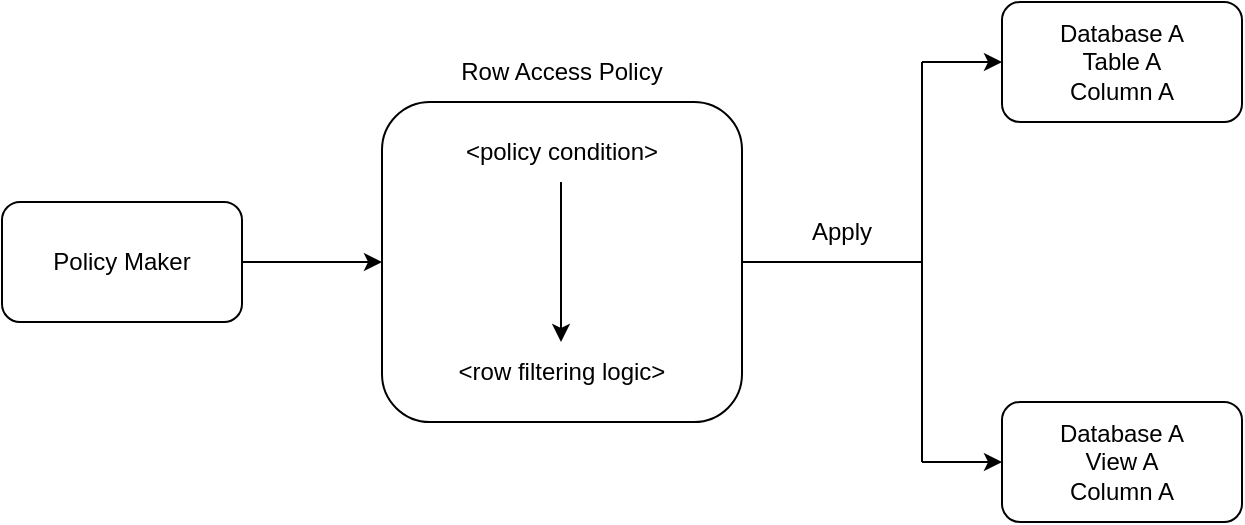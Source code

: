 <mxfile version="23.1.2" type="github">
  <diagram name="Page-1" id="_GPJJrfROHcFQs_7IgmY">
    <mxGraphModel dx="536" dy="741" grid="1" gridSize="10" guides="1" tooltips="1" connect="1" arrows="1" fold="1" page="1" pageScale="1" pageWidth="850" pageHeight="1100" math="0" shadow="0">
      <root>
        <mxCell id="0" />
        <mxCell id="1" parent="0" />
        <mxCell id="cqCxWZfr9Sn0LuLTil10-1" value="Policy Maker" style="rounded=1;whiteSpace=wrap;html=1;" vertex="1" parent="1">
          <mxGeometry x="40" y="650" width="120" height="60" as="geometry" />
        </mxCell>
        <mxCell id="cqCxWZfr9Sn0LuLTil10-2" value="" style="rounded=1;whiteSpace=wrap;html=1;" vertex="1" parent="1">
          <mxGeometry x="230" y="600" width="180" height="160" as="geometry" />
        </mxCell>
        <mxCell id="cqCxWZfr9Sn0LuLTil10-3" value="Database A&lt;br&gt;Table A&lt;br&gt;Column A" style="rounded=1;whiteSpace=wrap;html=1;" vertex="1" parent="1">
          <mxGeometry x="540" y="550" width="120" height="60" as="geometry" />
        </mxCell>
        <mxCell id="cqCxWZfr9Sn0LuLTil10-4" value="Database A&lt;br&gt;View A&lt;br&gt;Column A" style="rounded=1;whiteSpace=wrap;html=1;" vertex="1" parent="1">
          <mxGeometry x="540" y="750" width="120" height="60" as="geometry" />
        </mxCell>
        <mxCell id="cqCxWZfr9Sn0LuLTil10-5" value="Row Access Policy" style="text;html=1;strokeColor=none;fillColor=none;align=center;verticalAlign=middle;whiteSpace=wrap;rounded=0;" vertex="1" parent="1">
          <mxGeometry x="265" y="570" width="110" height="30" as="geometry" />
        </mxCell>
        <mxCell id="cqCxWZfr9Sn0LuLTil10-6" value="&amp;lt;policy condition&amp;gt;" style="text;html=1;strokeColor=none;fillColor=none;align=center;verticalAlign=middle;whiteSpace=wrap;rounded=0;" vertex="1" parent="1">
          <mxGeometry x="260" y="610" width="120" height="30" as="geometry" />
        </mxCell>
        <mxCell id="cqCxWZfr9Sn0LuLTil10-7" value="&amp;lt;row filtering logic&amp;gt;" style="text;html=1;strokeColor=none;fillColor=none;align=center;verticalAlign=middle;whiteSpace=wrap;rounded=0;" vertex="1" parent="1">
          <mxGeometry x="260" y="720" width="120" height="30" as="geometry" />
        </mxCell>
        <mxCell id="cqCxWZfr9Sn0LuLTil10-8" value="" style="endArrow=classic;html=1;rounded=0;exitX=1;exitY=0.5;exitDx=0;exitDy=0;entryX=0;entryY=0.5;entryDx=0;entryDy=0;" edge="1" parent="1" source="cqCxWZfr9Sn0LuLTil10-1" target="cqCxWZfr9Sn0LuLTil10-2">
          <mxGeometry width="50" height="50" relative="1" as="geometry">
            <mxPoint x="160" y="870" as="sourcePoint" />
            <mxPoint x="210" y="820" as="targetPoint" />
          </mxGeometry>
        </mxCell>
        <mxCell id="cqCxWZfr9Sn0LuLTil10-9" value="" style="endArrow=classic;html=1;rounded=0;" edge="1" parent="1">
          <mxGeometry width="50" height="50" relative="1" as="geometry">
            <mxPoint x="500" y="580" as="sourcePoint" />
            <mxPoint x="540" y="580" as="targetPoint" />
          </mxGeometry>
        </mxCell>
        <mxCell id="cqCxWZfr9Sn0LuLTil10-11" value="" style="endArrow=classic;html=1;rounded=0;" edge="1" parent="1">
          <mxGeometry width="50" height="50" relative="1" as="geometry">
            <mxPoint x="500" y="780" as="sourcePoint" />
            <mxPoint x="540" y="780" as="targetPoint" />
          </mxGeometry>
        </mxCell>
        <mxCell id="cqCxWZfr9Sn0LuLTil10-12" value="" style="endArrow=none;html=1;rounded=0;" edge="1" parent="1">
          <mxGeometry width="50" height="50" relative="1" as="geometry">
            <mxPoint x="500" y="780" as="sourcePoint" />
            <mxPoint x="500" y="580" as="targetPoint" />
          </mxGeometry>
        </mxCell>
        <mxCell id="cqCxWZfr9Sn0LuLTil10-14" value="" style="endArrow=none;html=1;rounded=0;exitX=1;exitY=0.5;exitDx=0;exitDy=0;" edge="1" parent="1" source="cqCxWZfr9Sn0LuLTil10-2">
          <mxGeometry width="50" height="50" relative="1" as="geometry">
            <mxPoint x="320" y="870" as="sourcePoint" />
            <mxPoint x="500" y="680" as="targetPoint" />
          </mxGeometry>
        </mxCell>
        <mxCell id="cqCxWZfr9Sn0LuLTil10-15" value="Apply" style="text;html=1;strokeColor=none;fillColor=none;align=center;verticalAlign=middle;whiteSpace=wrap;rounded=0;" vertex="1" parent="1">
          <mxGeometry x="430" y="650" width="60" height="30" as="geometry" />
        </mxCell>
        <mxCell id="cqCxWZfr9Sn0LuLTil10-16" value="" style="endArrow=classic;html=1;rounded=0;" edge="1" parent="1">
          <mxGeometry width="50" height="50" relative="1" as="geometry">
            <mxPoint x="319.5" y="640" as="sourcePoint" />
            <mxPoint x="319.5" y="720" as="targetPoint" />
          </mxGeometry>
        </mxCell>
      </root>
    </mxGraphModel>
  </diagram>
</mxfile>
